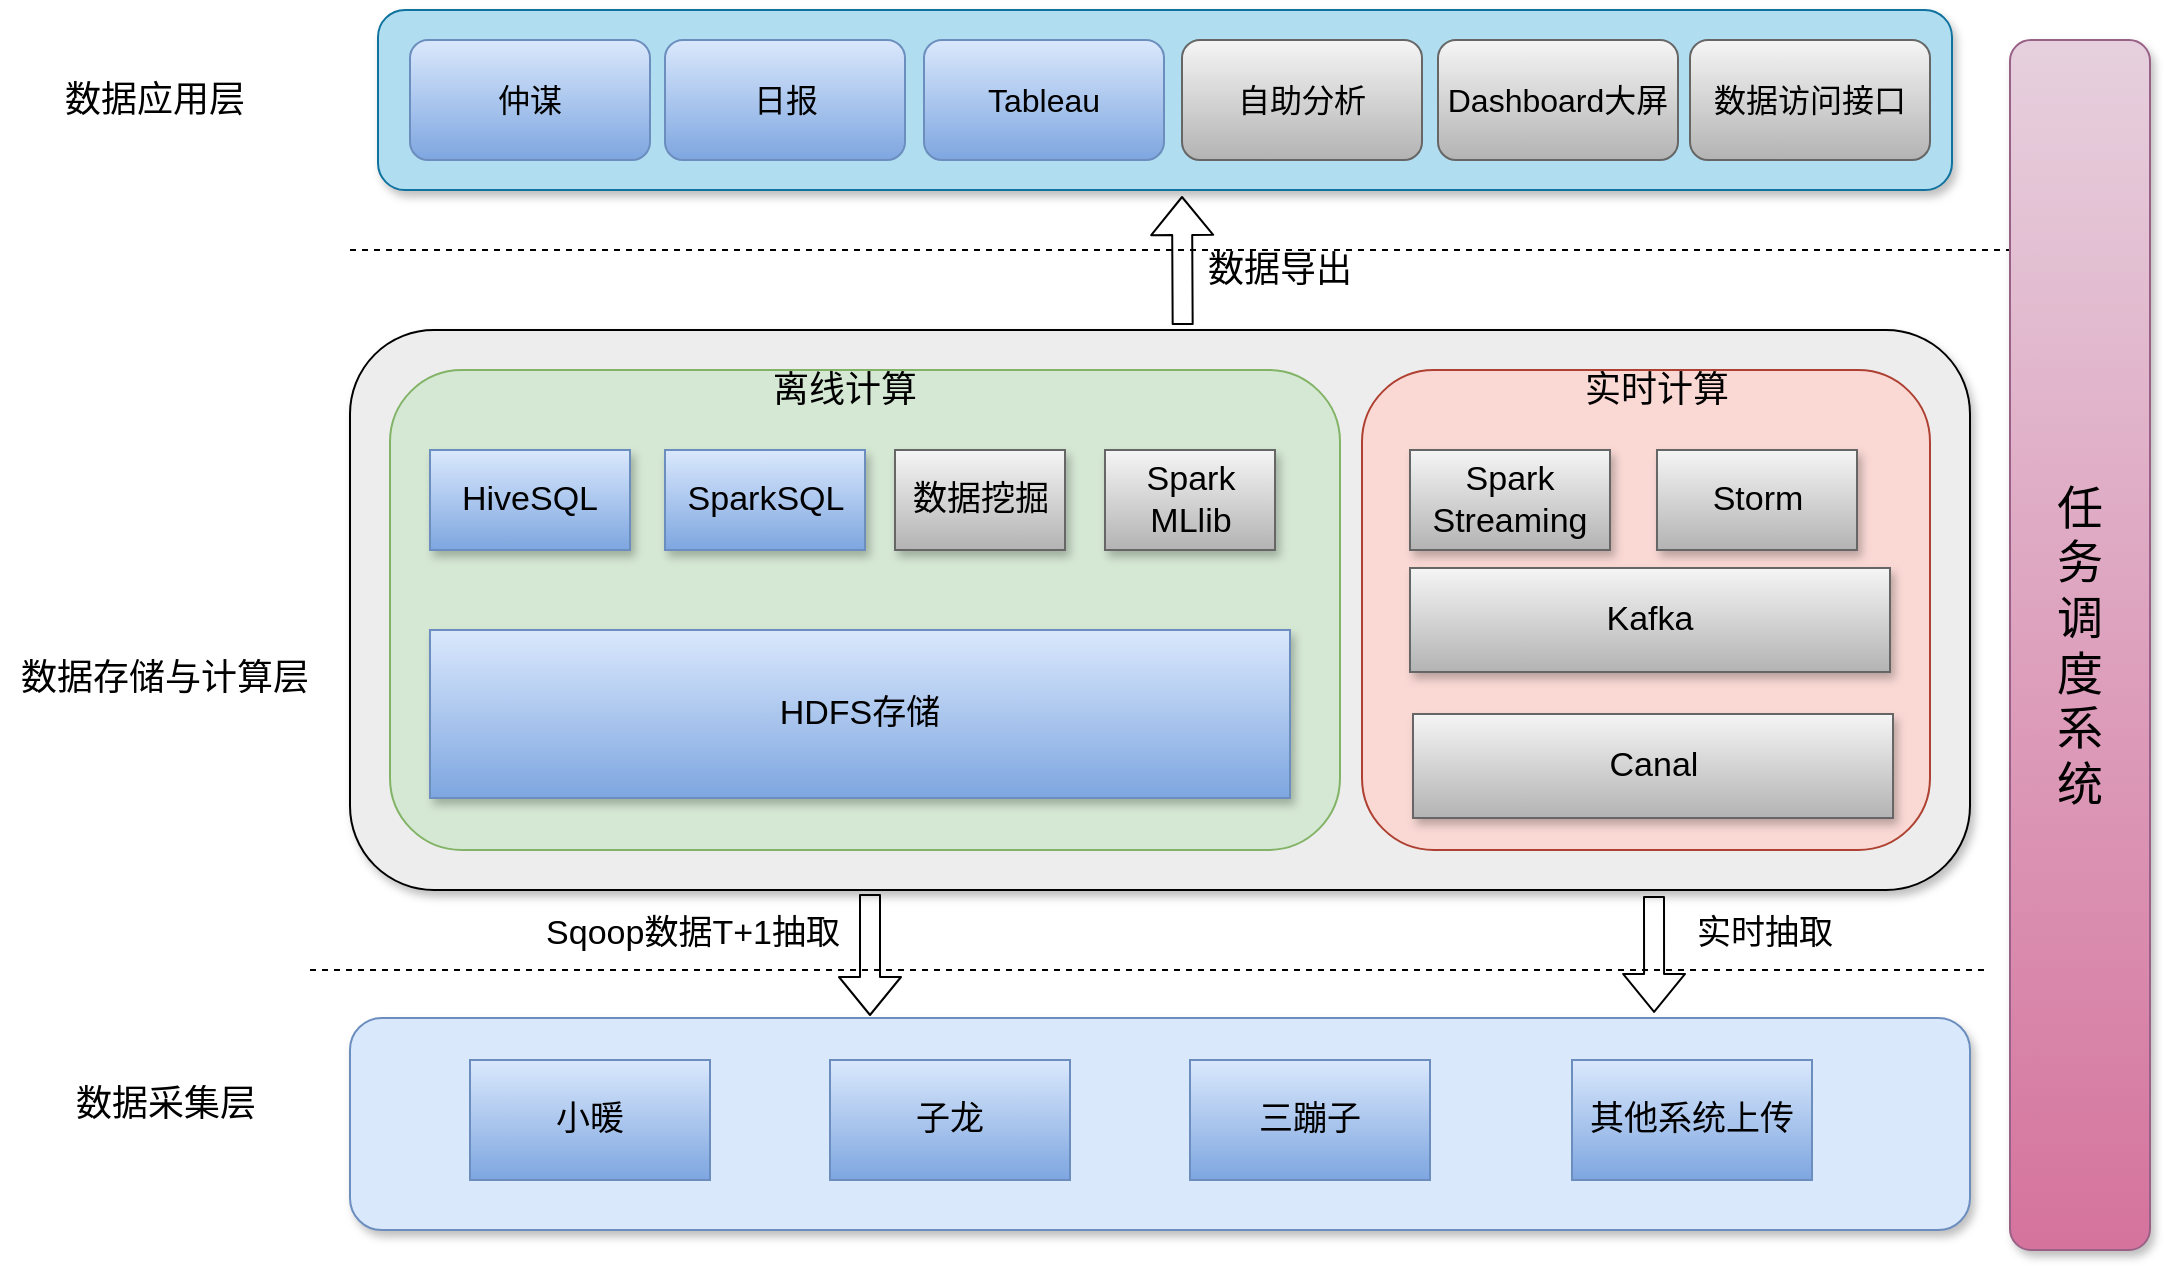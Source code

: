 <mxfile version="10.9.8" type="github"><diagram id="XCvb8BfL5oyT8UWZ--0e" name="第 1 页"><mxGraphModel dx="2079" dy="825" grid="1" gridSize="10" guides="1" tooltips="1" connect="1" arrows="1" fold="1" page="1" pageScale="1" pageWidth="827" pageHeight="1169" math="0" shadow="0"><root><mxCell id="0"/><mxCell id="1" parent="0"/><mxCell id="9KU0dV6Hh1GnZNRFCdiP-26" value="" style="rounded=1;whiteSpace=wrap;html=1;fillColor=#EDEDED;shadow=1;" vertex="1" parent="1"><mxGeometry x="10" y="180" width="810" height="280" as="geometry"/></mxCell><mxCell id="pTIzSWiwMI35IfcntTuq-1" value="" style="rounded=1;whiteSpace=wrap;html=1;fillColor=#dae8fc;strokeColor=#6c8ebf;glass=0;shadow=1;" parent="1" vertex="1"><mxGeometry x="10" y="524" width="810" height="106" as="geometry"/></mxCell><mxCell id="pTIzSWiwMI35IfcntTuq-2" value="&lt;font style=&quot;font-size: 18px&quot;&gt;数据采集层&lt;/font&gt;" style="text;html=1;strokeColor=none;fillColor=none;align=center;verticalAlign=middle;whiteSpace=wrap;rounded=0;" parent="1" vertex="1"><mxGeometry x="-132.5" y="557" width="100" height="20" as="geometry"/></mxCell><mxCell id="pTIzSWiwMI35IfcntTuq-3" value="" style="endArrow=none;dashed=1;html=1;" parent="1" edge="1"><mxGeometry width="50" height="50" relative="1" as="geometry"><mxPoint x="-10" y="500" as="sourcePoint"/><mxPoint x="830" y="500" as="targetPoint"/></mxGeometry></mxCell><mxCell id="pTIzSWiwMI35IfcntTuq-4" value="&lt;font style=&quot;font-size: 17px&quot;&gt;小暖&lt;/font&gt;" style="rounded=0;whiteSpace=wrap;html=1;gradientColor=#7ea6e0;fillColor=#dae8fc;strokeColor=#6c8ebf;" parent="1" vertex="1"><mxGeometry x="70" y="545" width="120" height="60" as="geometry"/></mxCell><mxCell id="pTIzSWiwMI35IfcntTuq-5" value="&lt;font style=&quot;font-size: 17px&quot;&gt;子龙&lt;/font&gt;" style="rounded=0;whiteSpace=wrap;html=1;gradientColor=#7ea6e0;fillColor=#dae8fc;strokeColor=#6c8ebf;" parent="1" vertex="1"><mxGeometry x="250" y="545" width="120" height="60" as="geometry"/></mxCell><mxCell id="pTIzSWiwMI35IfcntTuq-6" value="&lt;font style=&quot;font-size: 17px&quot;&gt;其他系统上传&lt;/font&gt;" style="rounded=0;whiteSpace=wrap;html=1;gradientColor=#7ea6e0;fillColor=#dae8fc;strokeColor=#6c8ebf;" parent="1" vertex="1"><mxGeometry x="621" y="545" width="120" height="60" as="geometry"/></mxCell><mxCell id="9KU0dV6Hh1GnZNRFCdiP-4" value="" style="rounded=1;whiteSpace=wrap;html=1;fillColor=#d5e8d4;strokeColor=#82b366;glass=0;shadow=0;" vertex="1" parent="1"><mxGeometry x="30" y="200" width="475" height="240" as="geometry"/></mxCell><mxCell id="9KU0dV6Hh1GnZNRFCdiP-5" value="&lt;font style=&quot;font-size: 18px&quot;&gt;数据存储与计算层&lt;/font&gt;" style="text;html=1;strokeColor=none;fillColor=none;align=center;verticalAlign=middle;whiteSpace=wrap;rounded=0;" vertex="1" parent="1"><mxGeometry x="-160" y="344" width="155" height="20" as="geometry"/></mxCell><mxCell id="9KU0dV6Hh1GnZNRFCdiP-6" value="" style="endArrow=none;dashed=1;html=1;" edge="1" parent="1"><mxGeometry width="50" height="50" relative="1" as="geometry"><mxPoint x="10" y="140" as="sourcePoint"/><mxPoint x="850" y="140" as="targetPoint"/></mxGeometry></mxCell><mxCell id="9KU0dV6Hh1GnZNRFCdiP-10" value="" style="rounded=1;whiteSpace=wrap;html=1;fillColor=#fad9d5;strokeColor=#ae4132;shadow=0;" vertex="1" parent="1"><mxGeometry x="516" y="200" width="284" height="240" as="geometry"/></mxCell><mxCell id="9KU0dV6Hh1GnZNRFCdiP-13" value="&lt;font style=&quot;font-size: 18px&quot;&gt;离线计算&lt;/font&gt;" style="text;html=1;strokeColor=none;fillColor=none;align=center;verticalAlign=middle;whiteSpace=wrap;rounded=0;" vertex="1" parent="1"><mxGeometry x="180" y="200" width="155" height="20" as="geometry"/></mxCell><mxCell id="9KU0dV6Hh1GnZNRFCdiP-14" value="&lt;font style=&quot;font-size: 18px&quot;&gt;实时计算&lt;/font&gt;" style="text;html=1;strokeColor=none;fillColor=none;align=center;verticalAlign=middle;whiteSpace=wrap;rounded=0;" vertex="1" parent="1"><mxGeometry x="586" y="200" width="155" height="20" as="geometry"/></mxCell><mxCell id="9KU0dV6Hh1GnZNRFCdiP-15" value="" style="rounded=1;whiteSpace=wrap;html=1;fillColor=#b1ddf0;strokeColor=#10739e;shadow=1;" vertex="1" parent="1"><mxGeometry x="24" y="20" width="787" height="90" as="geometry"/></mxCell><mxCell id="9KU0dV6Hh1GnZNRFCdiP-16" value="&lt;font style=&quot;font-size: 18px&quot;&gt;数据应用层&lt;/font&gt;" style="text;html=1;strokeColor=none;fillColor=none;align=center;verticalAlign=middle;whiteSpace=wrap;rounded=0;" vertex="1" parent="1"><mxGeometry x="-165" y="55" width="155" height="20" as="geometry"/></mxCell><mxCell id="9KU0dV6Hh1GnZNRFCdiP-21" value="&lt;font style=&quot;font-size: 16px&quot;&gt;仲谋&lt;/font&gt;" style="rounded=1;whiteSpace=wrap;html=1;gradientColor=#7ea6e0;fillColor=#dae8fc;strokeColor=#6c8ebf;" vertex="1" parent="1"><mxGeometry x="40" y="35" width="120" height="60" as="geometry"/></mxCell><mxCell id="9KU0dV6Hh1GnZNRFCdiP-22" value="&lt;font style=&quot;font-size: 16px&quot;&gt;日报&lt;/font&gt;" style="rounded=1;whiteSpace=wrap;html=1;gradientColor=#7ea6e0;fillColor=#dae8fc;strokeColor=#6c8ebf;" vertex="1" parent="1"><mxGeometry x="167.5" y="35" width="120" height="60" as="geometry"/></mxCell><mxCell id="9KU0dV6Hh1GnZNRFCdiP-23" value="&lt;font style=&quot;font-size: 16px&quot;&gt;Dashboard大屏&lt;/font&gt;" style="rounded=1;whiteSpace=wrap;html=1;gradientColor=#b3b3b3;fillColor=#f5f5f5;strokeColor=#666666;" vertex="1" parent="1"><mxGeometry x="554" y="35" width="120" height="60" as="geometry"/></mxCell><mxCell id="9KU0dV6Hh1GnZNRFCdiP-24" value="" style="shape=flexArrow;endArrow=classic;html=1;exitX=0.514;exitY=-0.009;exitDx=0;exitDy=0;exitPerimeter=0;" edge="1" parent="1" source="9KU0dV6Hh1GnZNRFCdiP-26"><mxGeometry width="50" height="50" relative="1" as="geometry"><mxPoint x="426" y="170" as="sourcePoint"/><mxPoint x="426" y="113" as="targetPoint"/></mxGeometry></mxCell><mxCell id="9KU0dV6Hh1GnZNRFCdiP-25" value="&lt;font style=&quot;font-size: 18px&quot;&gt;数据导出&lt;/font&gt;" style="text;html=1;strokeColor=none;fillColor=none;align=center;verticalAlign=middle;whiteSpace=wrap;rounded=0;" vertex="1" parent="1"><mxGeometry x="430" y="140" width="90" height="20" as="geometry"/></mxCell><mxCell id="9KU0dV6Hh1GnZNRFCdiP-33" value="&lt;font style=&quot;font-size: 17px&quot;&gt;Sqoop数据T+1抽取&lt;/font&gt;" style="text;html=1;strokeColor=none;fillColor=none;align=center;verticalAlign=middle;whiteSpace=wrap;rounded=0;glass=1;" vertex="1" parent="1"><mxGeometry x="100" y="472" width="163" height="20" as="geometry"/></mxCell><mxCell id="9KU0dV6Hh1GnZNRFCdiP-34" value="&lt;font style=&quot;font-size: 23px&quot;&gt;任&lt;br&gt;务&lt;br&gt;调&lt;br&gt;度&lt;br&gt;系&lt;br&gt;统&lt;/font&gt;" style="rounded=1;whiteSpace=wrap;html=1;glass=0;fillColor=#e6d0de;gradientColor=#d5739d;strokeColor=#996185;shadow=1;" vertex="1" parent="1"><mxGeometry x="840" y="35" width="70" height="605" as="geometry"/></mxCell><mxCell id="9KU0dV6Hh1GnZNRFCdiP-35" value="&lt;font style=&quot;font-size: 17px&quot;&gt;HiveSQL&lt;/font&gt;" style="rounded=0;whiteSpace=wrap;html=1;shadow=1;glass=0;fillColor=#dae8fc;gradientColor=#7ea6e0;strokeColor=#6c8ebf;" vertex="1" parent="1"><mxGeometry x="50" y="240" width="100" height="50" as="geometry"/></mxCell><mxCell id="9KU0dV6Hh1GnZNRFCdiP-36" value="&lt;font style=&quot;font-size: 16px&quot;&gt;Tableau&lt;/font&gt;" style="rounded=1;whiteSpace=wrap;html=1;gradientColor=#7ea6e0;fillColor=#dae8fc;strokeColor=#6c8ebf;" vertex="1" parent="1"><mxGeometry x="297" y="35" width="120" height="60" as="geometry"/></mxCell><mxCell id="9KU0dV6Hh1GnZNRFCdiP-37" value="&lt;font style=&quot;font-size: 17px&quot;&gt;SparkSQL&lt;/font&gt;" style="rounded=0;whiteSpace=wrap;html=1;shadow=1;glass=0;fillColor=#dae8fc;gradientColor=#7ea6e0;strokeColor=#6c8ebf;" vertex="1" parent="1"><mxGeometry x="167.5" y="240" width="100" height="50" as="geometry"/></mxCell><mxCell id="9KU0dV6Hh1GnZNRFCdiP-38" value="&lt;font style=&quot;font-size: 17px&quot;&gt;HDFS存储&lt;/font&gt;" style="rounded=0;whiteSpace=wrap;html=1;shadow=1;glass=0;fillColor=#dae8fc;strokeColor=#6c8ebf;gradientColor=#7ea6e0;" vertex="1" parent="1"><mxGeometry x="50" y="330" width="430" height="84" as="geometry"/></mxCell><mxCell id="9KU0dV6Hh1GnZNRFCdiP-39" value="&lt;font style=&quot;font-size: 17px&quot;&gt;数据挖掘&lt;/font&gt;" style="rounded=0;whiteSpace=wrap;html=1;shadow=1;glass=0;fillColor=#f5f5f5;gradientColor=#b3b3b3;strokeColor=#666666;" vertex="1" parent="1"><mxGeometry x="282.5" y="240" width="85" height="50" as="geometry"/></mxCell><mxCell id="9KU0dV6Hh1GnZNRFCdiP-40" value="&lt;font style=&quot;font-size: 17px&quot;&gt;Spark&lt;br&gt;MLlib&lt;/font&gt;" style="rounded=0;whiteSpace=wrap;html=1;shadow=1;glass=0;fillColor=#f5f5f5;gradientColor=#b3b3b3;strokeColor=#666666;" vertex="1" parent="1"><mxGeometry x="387.5" y="240" width="85" height="50" as="geometry"/></mxCell><mxCell id="9KU0dV6Hh1GnZNRFCdiP-41" value="&lt;font style=&quot;font-size: 17px&quot;&gt;Spark&lt;br&gt;Streaming&lt;br&gt;&lt;/font&gt;" style="rounded=0;whiteSpace=wrap;html=1;shadow=1;glass=0;fillColor=#f5f5f5;gradientColor=#b3b3b3;strokeColor=#666666;" vertex="1" parent="1"><mxGeometry x="540" y="240" width="100" height="50" as="geometry"/></mxCell><mxCell id="9KU0dV6Hh1GnZNRFCdiP-42" value="&lt;font style=&quot;font-size: 17px&quot;&gt;Kafka&lt;br&gt;&lt;/font&gt;" style="rounded=0;whiteSpace=wrap;html=1;shadow=1;glass=0;fillColor=#f5f5f5;gradientColor=#b3b3b3;strokeColor=#666666;" vertex="1" parent="1"><mxGeometry x="540" y="299" width="240" height="52" as="geometry"/></mxCell><mxCell id="9KU0dV6Hh1GnZNRFCdiP-43" value="&lt;font style=&quot;font-size: 17px&quot;&gt;Storm&lt;br&gt;&lt;/font&gt;" style="rounded=0;whiteSpace=wrap;html=1;shadow=1;glass=0;fillColor=#f5f5f5;gradientColor=#b3b3b3;strokeColor=#666666;" vertex="1" parent="1"><mxGeometry x="663.5" y="240" width="100" height="50" as="geometry"/></mxCell><mxCell id="9KU0dV6Hh1GnZNRFCdiP-44" value="&lt;font style=&quot;font-size: 17px&quot;&gt;三蹦子&lt;/font&gt;" style="rounded=0;whiteSpace=wrap;html=1;gradientColor=#7ea6e0;fillColor=#dae8fc;strokeColor=#6c8ebf;" vertex="1" parent="1"><mxGeometry x="430" y="545" width="120" height="60" as="geometry"/></mxCell><mxCell id="9KU0dV6Hh1GnZNRFCdiP-45" value="&lt;span style=&quot;font-size: 16px&quot;&gt;自助分析&lt;/span&gt;" style="rounded=1;whiteSpace=wrap;html=1;gradientColor=#b3b3b3;fillColor=#f5f5f5;strokeColor=#666666;" vertex="1" parent="1"><mxGeometry x="426" y="35" width="120" height="60" as="geometry"/></mxCell><mxCell id="9KU0dV6Hh1GnZNRFCdiP-46" value="&lt;span style=&quot;font-size: 16px&quot;&gt;数据访问接口&lt;/span&gt;" style="rounded=1;whiteSpace=wrap;html=1;gradientColor=#b3b3b3;fillColor=#f5f5f5;strokeColor=#666666;" vertex="1" parent="1"><mxGeometry x="680" y="35" width="120" height="60" as="geometry"/></mxCell><mxCell id="9KU0dV6Hh1GnZNRFCdiP-47" value="&lt;font style=&quot;font-size: 17px&quot;&gt;Canal&lt;br&gt;&lt;/font&gt;" style="rounded=0;whiteSpace=wrap;html=1;shadow=1;glass=0;fillColor=#f5f5f5;gradientColor=#b3b3b3;strokeColor=#666666;" vertex="1" parent="1"><mxGeometry x="541.5" y="372" width="240" height="52" as="geometry"/></mxCell><mxCell id="9KU0dV6Hh1GnZNRFCdiP-49" value="" style="shape=flexArrow;endArrow=classic;html=1;entryX=0.331;entryY=-0.008;entryDx=0;entryDy=0;entryPerimeter=0;" edge="1" parent="1"><mxGeometry width="50" height="50" relative="1" as="geometry"><mxPoint x="270" y="462" as="sourcePoint"/><mxPoint x="270" y="523" as="targetPoint"/></mxGeometry></mxCell><mxCell id="9KU0dV6Hh1GnZNRFCdiP-50" value="" style="shape=flexArrow;endArrow=classic;html=1;entryX=0.805;entryY=-0.024;entryDx=0;entryDy=0;entryPerimeter=0;" edge="1" parent="1" target="pTIzSWiwMI35IfcntTuq-1"><mxGeometry width="50" height="50" relative="1" as="geometry"><mxPoint x="662" y="463" as="sourcePoint"/><mxPoint x="711.5" y="460" as="targetPoint"/></mxGeometry></mxCell><mxCell id="9KU0dV6Hh1GnZNRFCdiP-51" value="&lt;font style=&quot;font-size: 17px&quot;&gt;实时抽取&lt;/font&gt;" style="text;html=1;strokeColor=none;fillColor=none;align=center;verticalAlign=middle;whiteSpace=wrap;rounded=0;glass=1;" vertex="1" parent="1"><mxGeometry x="670.5" y="472" width="93" height="20" as="geometry"/></mxCell></root></mxGraphModel></diagram></mxfile>